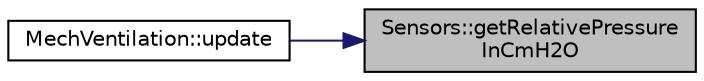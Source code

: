 digraph "Sensors::getRelativePressureInCmH2O"
{
 // INTERACTIVE_SVG=YES
 // LATEX_PDF_SIZE
  edge [fontname="Helvetica",fontsize="10",labelfontname="Helvetica",labelfontsize="10"];
  node [fontname="Helvetica",fontsize="10",shape=record];
  rankdir="RL";
  Node1 [label="Sensors::getRelativePressure\lInCmH2O",height=0.2,width=0.4,color="black", fillcolor="grey75", style="filled", fontcolor="black",tooltip="Función que permite obtener el valor relativo de presión en CmH20."];
  Node1 -> Node2 [dir="back",color="midnightblue",fontsize="10",style="solid"];
  Node2 [label="MechVentilation::update",height=0.2,width=0.4,color="black", fillcolor="white", style="filled",URL="$class_mech_ventilation.html#a6f9014514b4d399b3324458d970f5837",tooltip=" "];
}
